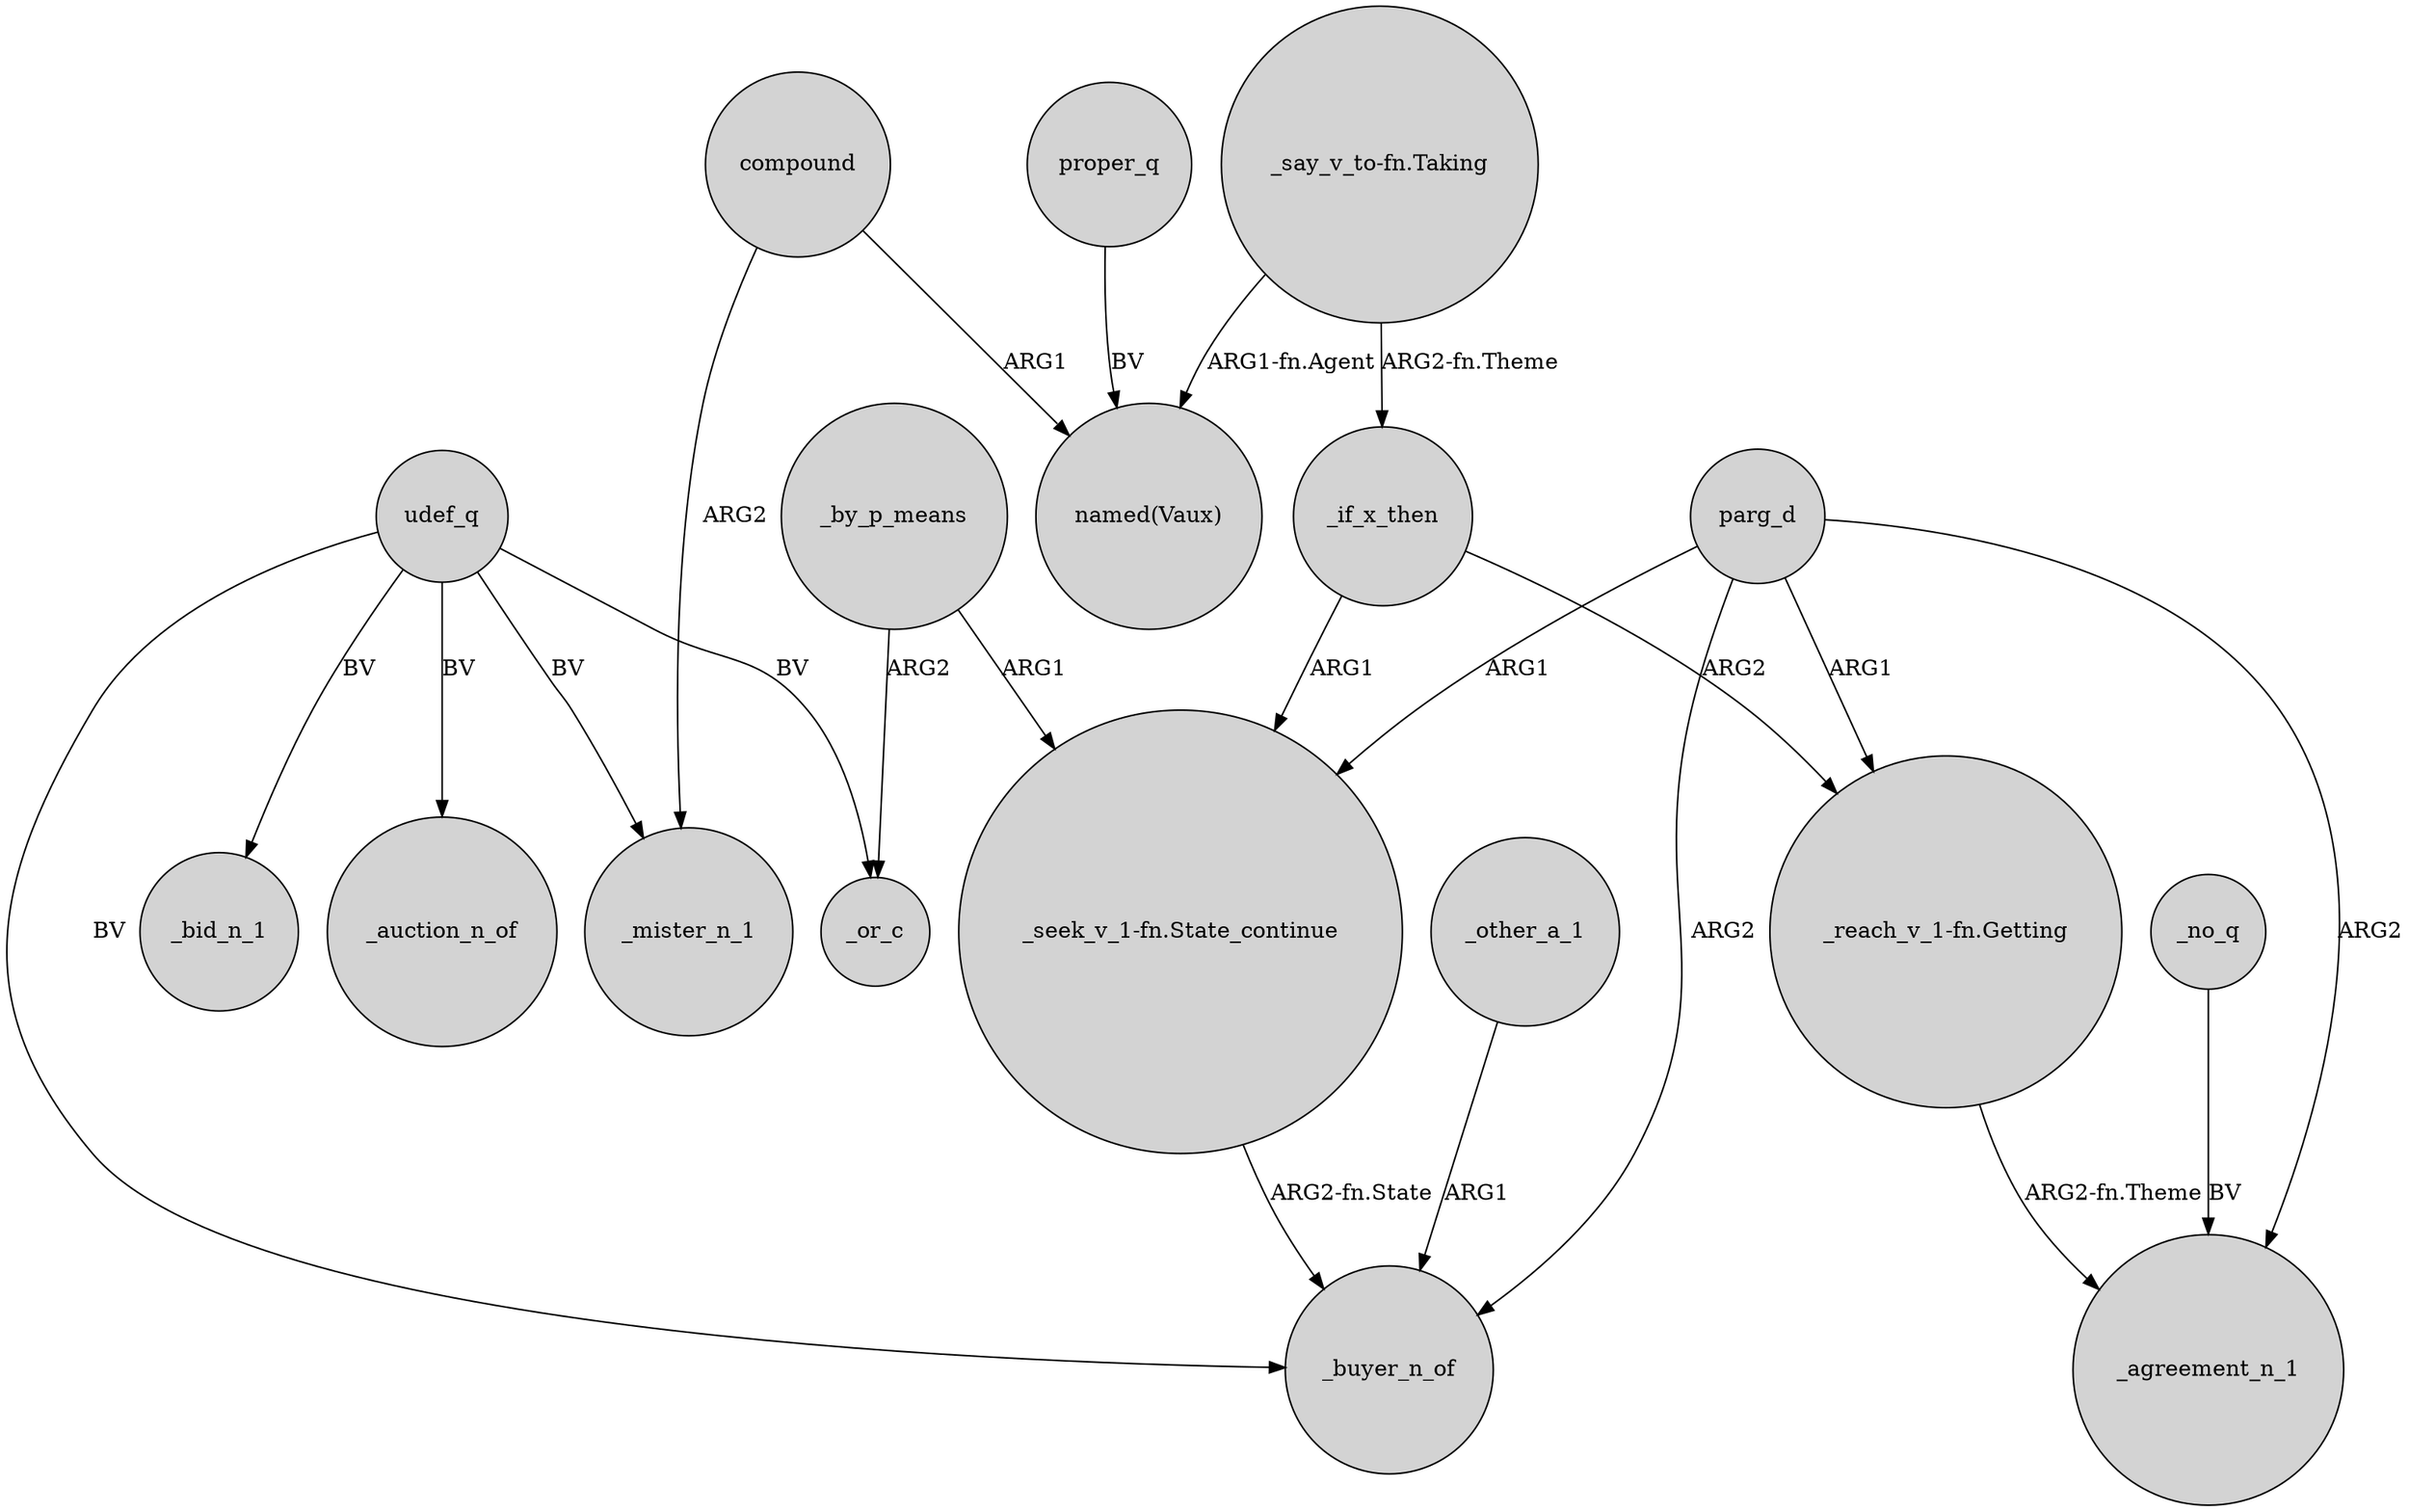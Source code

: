 digraph {
	node [shape=circle style=filled]
	udef_q -> _buyer_n_of [label=BV]
	compound -> _mister_n_1 [label=ARG2]
	"_seek_v_1-fn.State_continue" -> _buyer_n_of [label="ARG2-fn.State"]
	"_reach_v_1-fn.Getting" -> _agreement_n_1 [label="ARG2-fn.Theme"]
	parg_d -> "_reach_v_1-fn.Getting" [label=ARG1]
	parg_d -> _agreement_n_1 [label=ARG2]
	udef_q -> _bid_n_1 [label=BV]
	udef_q -> _auction_n_of [label=BV]
	_if_x_then -> "_reach_v_1-fn.Getting" [label=ARG2]
	compound -> "named(Vaux)" [label=ARG1]
	"_say_v_to-fn.Taking" -> "named(Vaux)" [label="ARG1-fn.Agent"]
	udef_q -> _mister_n_1 [label=BV]
	_by_p_means -> "_seek_v_1-fn.State_continue" [label=ARG1]
	parg_d -> "_seek_v_1-fn.State_continue" [label=ARG1]
	_no_q -> _agreement_n_1 [label=BV]
	udef_q -> _or_c [label=BV]
	_by_p_means -> _or_c [label=ARG2]
	proper_q -> "named(Vaux)" [label=BV]
	_other_a_1 -> _buyer_n_of [label=ARG1]
	_if_x_then -> "_seek_v_1-fn.State_continue" [label=ARG1]
	parg_d -> _buyer_n_of [label=ARG2]
	"_say_v_to-fn.Taking" -> _if_x_then [label="ARG2-fn.Theme"]
}
